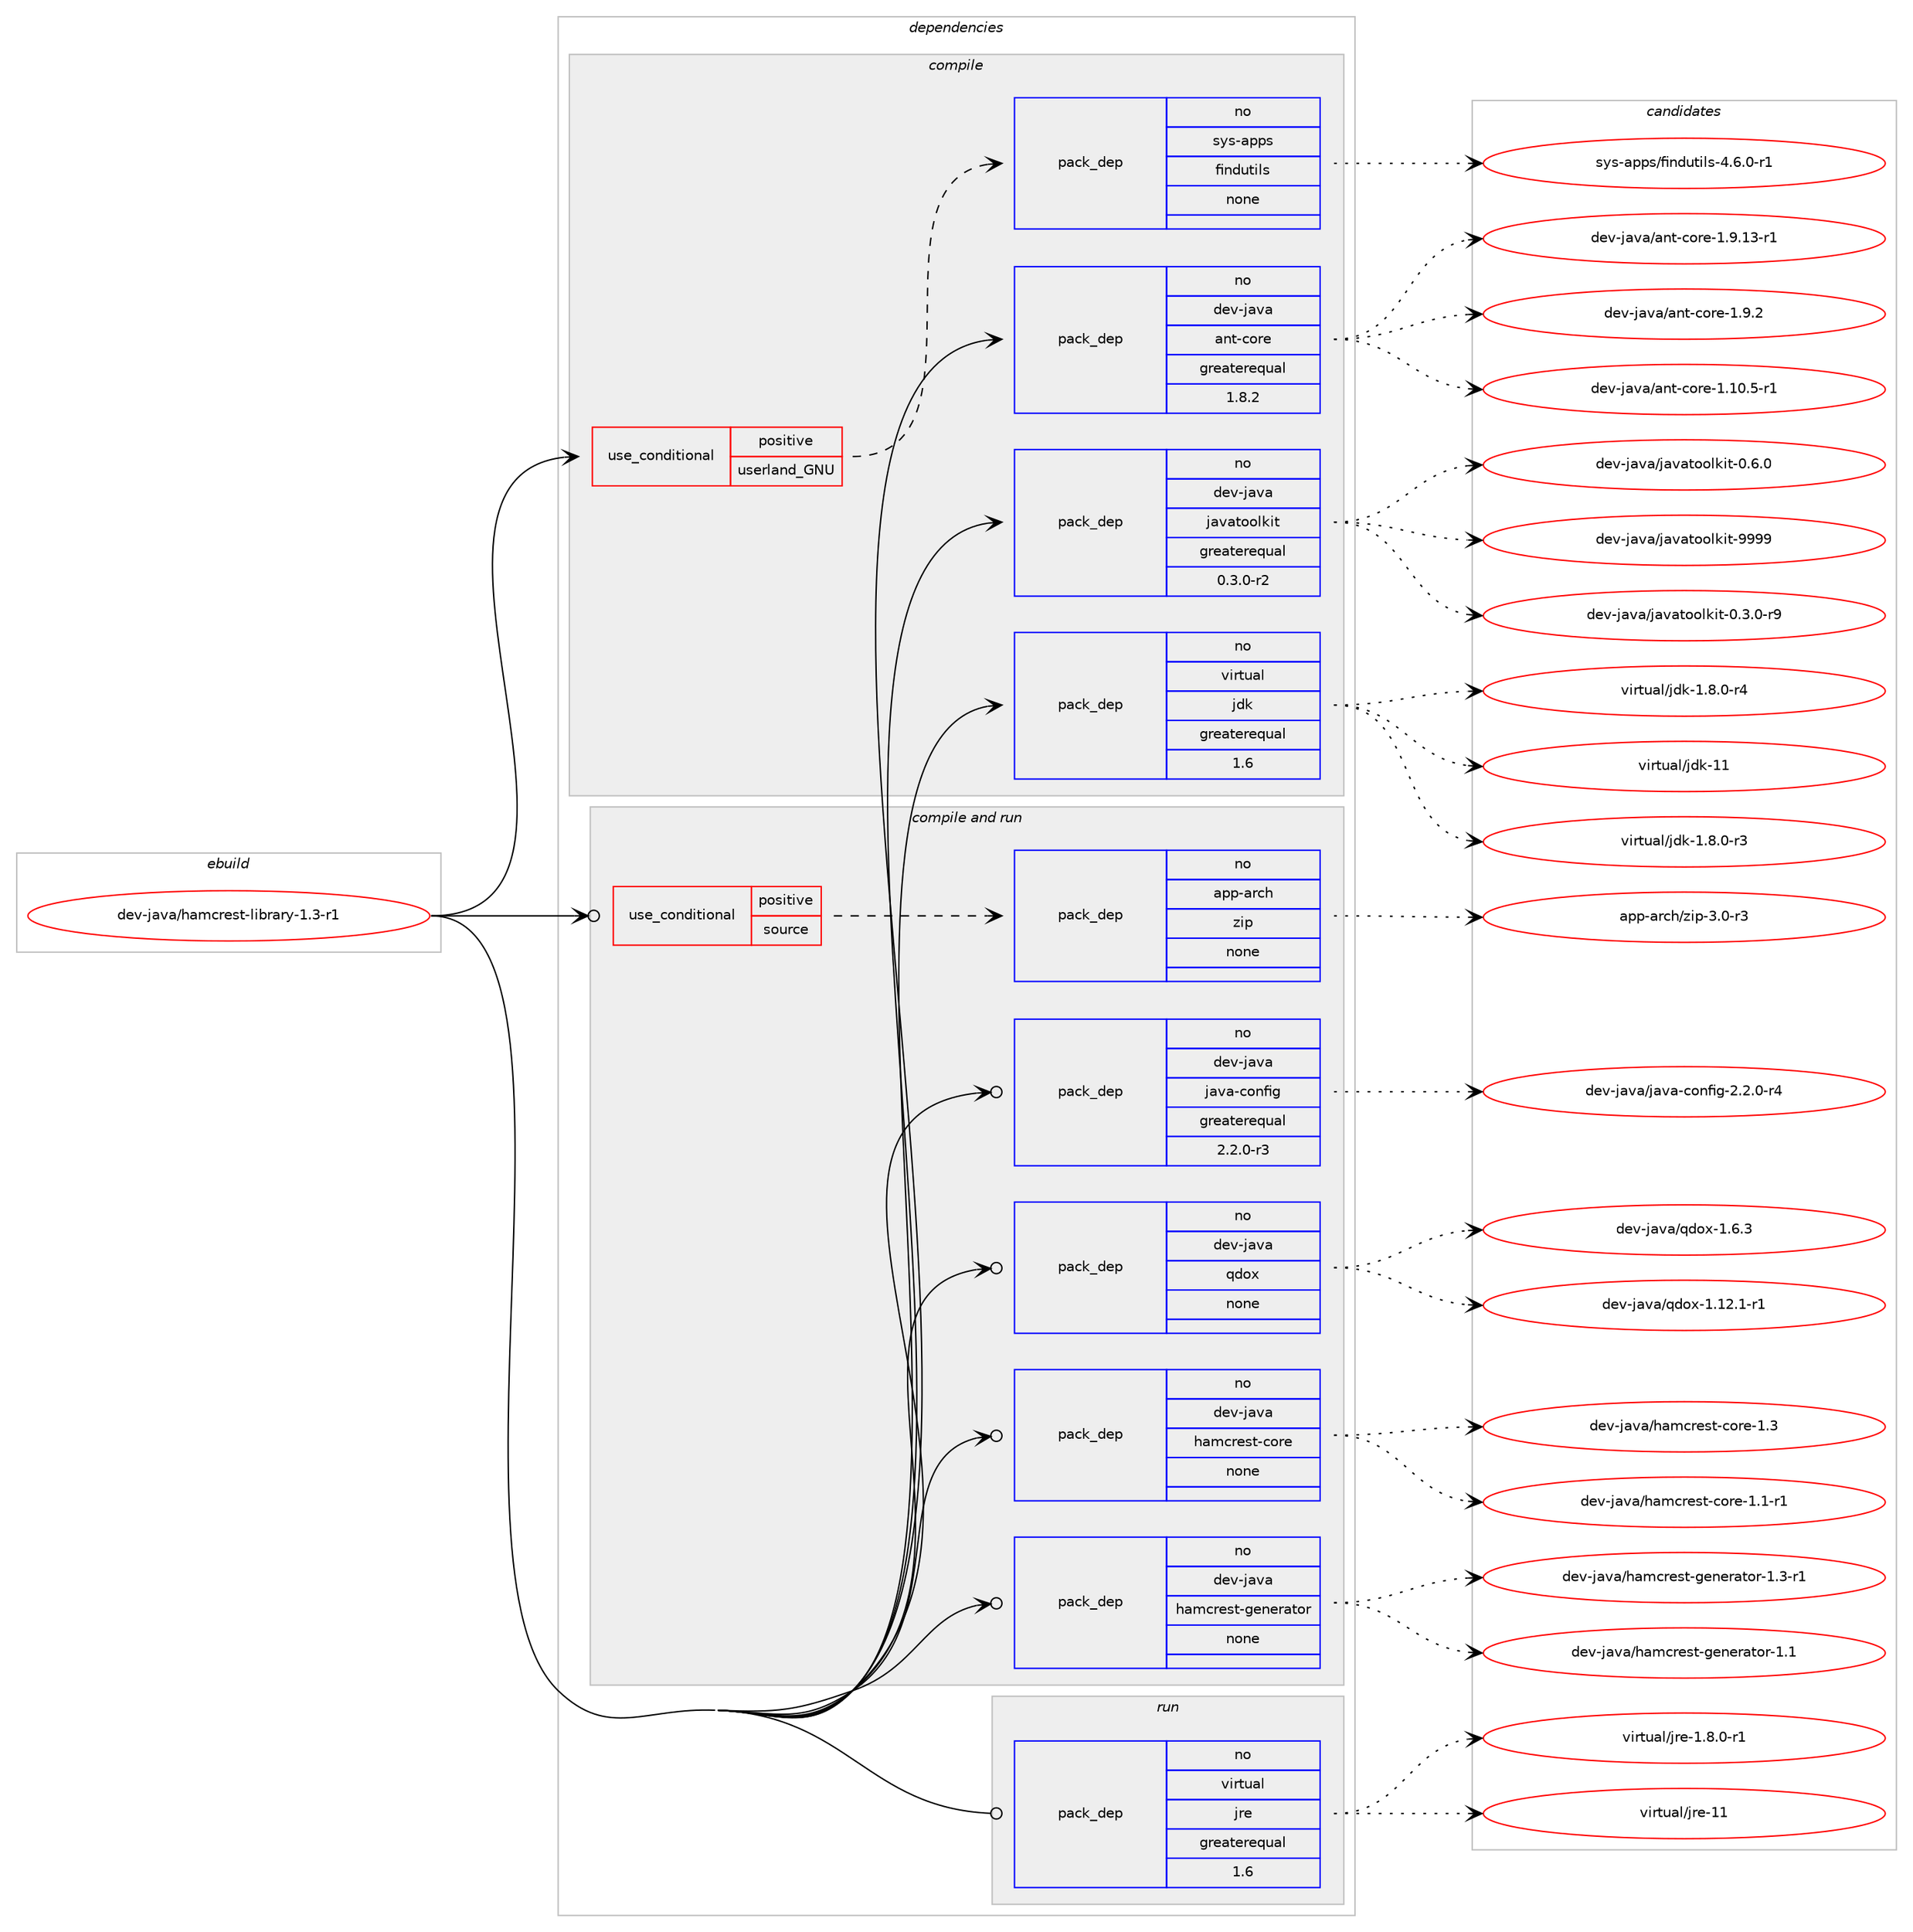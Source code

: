 digraph prolog {

# *************
# Graph options
# *************

newrank=true;
concentrate=true;
compound=true;
graph [rankdir=LR,fontname=Helvetica,fontsize=10,ranksep=1.5];#, ranksep=2.5, nodesep=0.2];
edge  [arrowhead=vee];
node  [fontname=Helvetica,fontsize=10];

# **********
# The ebuild
# **********

subgraph cluster_leftcol {
color=gray;
rank=same;
label=<<i>ebuild</i>>;
id [label="dev-java/hamcrest-library-1.3-r1", color=red, width=4, href="../dev-java/hamcrest-library-1.3-r1.svg"];
}

# ****************
# The dependencies
# ****************

subgraph cluster_midcol {
color=gray;
label=<<i>dependencies</i>>;
subgraph cluster_compile {
fillcolor="#eeeeee";
style=filled;
label=<<i>compile</i>>;
subgraph cond362713 {
dependency1352921 [label=<<TABLE BORDER="0" CELLBORDER="1" CELLSPACING="0" CELLPADDING="4"><TR><TD ROWSPAN="3" CELLPADDING="10">use_conditional</TD></TR><TR><TD>positive</TD></TR><TR><TD>userland_GNU</TD></TR></TABLE>>, shape=none, color=red];
subgraph pack967778 {
dependency1352922 [label=<<TABLE BORDER="0" CELLBORDER="1" CELLSPACING="0" CELLPADDING="4" WIDTH="220"><TR><TD ROWSPAN="6" CELLPADDING="30">pack_dep</TD></TR><TR><TD WIDTH="110">no</TD></TR><TR><TD>sys-apps</TD></TR><TR><TD>findutils</TD></TR><TR><TD>none</TD></TR><TR><TD></TD></TR></TABLE>>, shape=none, color=blue];
}
dependency1352921:e -> dependency1352922:w [weight=20,style="dashed",arrowhead="vee"];
}
id:e -> dependency1352921:w [weight=20,style="solid",arrowhead="vee"];
subgraph pack967779 {
dependency1352923 [label=<<TABLE BORDER="0" CELLBORDER="1" CELLSPACING="0" CELLPADDING="4" WIDTH="220"><TR><TD ROWSPAN="6" CELLPADDING="30">pack_dep</TD></TR><TR><TD WIDTH="110">no</TD></TR><TR><TD>dev-java</TD></TR><TR><TD>ant-core</TD></TR><TR><TD>greaterequal</TD></TR><TR><TD>1.8.2</TD></TR></TABLE>>, shape=none, color=blue];
}
id:e -> dependency1352923:w [weight=20,style="solid",arrowhead="vee"];
subgraph pack967780 {
dependency1352924 [label=<<TABLE BORDER="0" CELLBORDER="1" CELLSPACING="0" CELLPADDING="4" WIDTH="220"><TR><TD ROWSPAN="6" CELLPADDING="30">pack_dep</TD></TR><TR><TD WIDTH="110">no</TD></TR><TR><TD>dev-java</TD></TR><TR><TD>javatoolkit</TD></TR><TR><TD>greaterequal</TD></TR><TR><TD>0.3.0-r2</TD></TR></TABLE>>, shape=none, color=blue];
}
id:e -> dependency1352924:w [weight=20,style="solid",arrowhead="vee"];
subgraph pack967781 {
dependency1352925 [label=<<TABLE BORDER="0" CELLBORDER="1" CELLSPACING="0" CELLPADDING="4" WIDTH="220"><TR><TD ROWSPAN="6" CELLPADDING="30">pack_dep</TD></TR><TR><TD WIDTH="110">no</TD></TR><TR><TD>virtual</TD></TR><TR><TD>jdk</TD></TR><TR><TD>greaterequal</TD></TR><TR><TD>1.6</TD></TR></TABLE>>, shape=none, color=blue];
}
id:e -> dependency1352925:w [weight=20,style="solid",arrowhead="vee"];
}
subgraph cluster_compileandrun {
fillcolor="#eeeeee";
style=filled;
label=<<i>compile and run</i>>;
subgraph cond362714 {
dependency1352926 [label=<<TABLE BORDER="0" CELLBORDER="1" CELLSPACING="0" CELLPADDING="4"><TR><TD ROWSPAN="3" CELLPADDING="10">use_conditional</TD></TR><TR><TD>positive</TD></TR><TR><TD>source</TD></TR></TABLE>>, shape=none, color=red];
subgraph pack967782 {
dependency1352927 [label=<<TABLE BORDER="0" CELLBORDER="1" CELLSPACING="0" CELLPADDING="4" WIDTH="220"><TR><TD ROWSPAN="6" CELLPADDING="30">pack_dep</TD></TR><TR><TD WIDTH="110">no</TD></TR><TR><TD>app-arch</TD></TR><TR><TD>zip</TD></TR><TR><TD>none</TD></TR><TR><TD></TD></TR></TABLE>>, shape=none, color=blue];
}
dependency1352926:e -> dependency1352927:w [weight=20,style="dashed",arrowhead="vee"];
}
id:e -> dependency1352926:w [weight=20,style="solid",arrowhead="odotvee"];
subgraph pack967783 {
dependency1352928 [label=<<TABLE BORDER="0" CELLBORDER="1" CELLSPACING="0" CELLPADDING="4" WIDTH="220"><TR><TD ROWSPAN="6" CELLPADDING="30">pack_dep</TD></TR><TR><TD WIDTH="110">no</TD></TR><TR><TD>dev-java</TD></TR><TR><TD>hamcrest-core</TD></TR><TR><TD>none</TD></TR><TR><TD></TD></TR></TABLE>>, shape=none, color=blue];
}
id:e -> dependency1352928:w [weight=20,style="solid",arrowhead="odotvee"];
subgraph pack967784 {
dependency1352929 [label=<<TABLE BORDER="0" CELLBORDER="1" CELLSPACING="0" CELLPADDING="4" WIDTH="220"><TR><TD ROWSPAN="6" CELLPADDING="30">pack_dep</TD></TR><TR><TD WIDTH="110">no</TD></TR><TR><TD>dev-java</TD></TR><TR><TD>hamcrest-generator</TD></TR><TR><TD>none</TD></TR><TR><TD></TD></TR></TABLE>>, shape=none, color=blue];
}
id:e -> dependency1352929:w [weight=20,style="solid",arrowhead="odotvee"];
subgraph pack967785 {
dependency1352930 [label=<<TABLE BORDER="0" CELLBORDER="1" CELLSPACING="0" CELLPADDING="4" WIDTH="220"><TR><TD ROWSPAN="6" CELLPADDING="30">pack_dep</TD></TR><TR><TD WIDTH="110">no</TD></TR><TR><TD>dev-java</TD></TR><TR><TD>java-config</TD></TR><TR><TD>greaterequal</TD></TR><TR><TD>2.2.0-r3</TD></TR></TABLE>>, shape=none, color=blue];
}
id:e -> dependency1352930:w [weight=20,style="solid",arrowhead="odotvee"];
subgraph pack967786 {
dependency1352931 [label=<<TABLE BORDER="0" CELLBORDER="1" CELLSPACING="0" CELLPADDING="4" WIDTH="220"><TR><TD ROWSPAN="6" CELLPADDING="30">pack_dep</TD></TR><TR><TD WIDTH="110">no</TD></TR><TR><TD>dev-java</TD></TR><TR><TD>qdox</TD></TR><TR><TD>none</TD></TR><TR><TD></TD></TR></TABLE>>, shape=none, color=blue];
}
id:e -> dependency1352931:w [weight=20,style="solid",arrowhead="odotvee"];
}
subgraph cluster_run {
fillcolor="#eeeeee";
style=filled;
label=<<i>run</i>>;
subgraph pack967787 {
dependency1352932 [label=<<TABLE BORDER="0" CELLBORDER="1" CELLSPACING="0" CELLPADDING="4" WIDTH="220"><TR><TD ROWSPAN="6" CELLPADDING="30">pack_dep</TD></TR><TR><TD WIDTH="110">no</TD></TR><TR><TD>virtual</TD></TR><TR><TD>jre</TD></TR><TR><TD>greaterequal</TD></TR><TR><TD>1.6</TD></TR></TABLE>>, shape=none, color=blue];
}
id:e -> dependency1352932:w [weight=20,style="solid",arrowhead="odot"];
}
}

# **************
# The candidates
# **************

subgraph cluster_choices {
rank=same;
color=gray;
label=<<i>candidates</i>>;

subgraph choice967778 {
color=black;
nodesep=1;
choice1151211154597112112115471021051101001171161051081154552465446484511449 [label="sys-apps/findutils-4.6.0-r1", color=red, width=4,href="../sys-apps/findutils-4.6.0-r1.svg"];
dependency1352922:e -> choice1151211154597112112115471021051101001171161051081154552465446484511449:w [style=dotted,weight="100"];
}
subgraph choice967779 {
color=black;
nodesep=1;
choice10010111845106971189747971101164599111114101454946494846534511449 [label="dev-java/ant-core-1.10.5-r1", color=red, width=4,href="../dev-java/ant-core-1.10.5-r1.svg"];
choice10010111845106971189747971101164599111114101454946574649514511449 [label="dev-java/ant-core-1.9.13-r1", color=red, width=4,href="../dev-java/ant-core-1.9.13-r1.svg"];
choice10010111845106971189747971101164599111114101454946574650 [label="dev-java/ant-core-1.9.2", color=red, width=4,href="../dev-java/ant-core-1.9.2.svg"];
dependency1352923:e -> choice10010111845106971189747971101164599111114101454946494846534511449:w [style=dotted,weight="100"];
dependency1352923:e -> choice10010111845106971189747971101164599111114101454946574649514511449:w [style=dotted,weight="100"];
dependency1352923:e -> choice10010111845106971189747971101164599111114101454946574650:w [style=dotted,weight="100"];
}
subgraph choice967780 {
color=black;
nodesep=1;
choice1001011184510697118974710697118971161111111081071051164548465146484511457 [label="dev-java/javatoolkit-0.3.0-r9", color=red, width=4,href="../dev-java/javatoolkit-0.3.0-r9.svg"];
choice100101118451069711897471069711897116111111108107105116454846544648 [label="dev-java/javatoolkit-0.6.0", color=red, width=4,href="../dev-java/javatoolkit-0.6.0.svg"];
choice1001011184510697118974710697118971161111111081071051164557575757 [label="dev-java/javatoolkit-9999", color=red, width=4,href="../dev-java/javatoolkit-9999.svg"];
dependency1352924:e -> choice1001011184510697118974710697118971161111111081071051164548465146484511457:w [style=dotted,weight="100"];
dependency1352924:e -> choice100101118451069711897471069711897116111111108107105116454846544648:w [style=dotted,weight="100"];
dependency1352924:e -> choice1001011184510697118974710697118971161111111081071051164557575757:w [style=dotted,weight="100"];
}
subgraph choice967781 {
color=black;
nodesep=1;
choice11810511411611797108471061001074549465646484511451 [label="virtual/jdk-1.8.0-r3", color=red, width=4,href="../virtual/jdk-1.8.0-r3.svg"];
choice11810511411611797108471061001074549465646484511452 [label="virtual/jdk-1.8.0-r4", color=red, width=4,href="../virtual/jdk-1.8.0-r4.svg"];
choice1181051141161179710847106100107454949 [label="virtual/jdk-11", color=red, width=4,href="../virtual/jdk-11.svg"];
dependency1352925:e -> choice11810511411611797108471061001074549465646484511451:w [style=dotted,weight="100"];
dependency1352925:e -> choice11810511411611797108471061001074549465646484511452:w [style=dotted,weight="100"];
dependency1352925:e -> choice1181051141161179710847106100107454949:w [style=dotted,weight="100"];
}
subgraph choice967782 {
color=black;
nodesep=1;
choice9711211245971149910447122105112455146484511451 [label="app-arch/zip-3.0-r3", color=red, width=4,href="../app-arch/zip-3.0-r3.svg"];
dependency1352927:e -> choice9711211245971149910447122105112455146484511451:w [style=dotted,weight="100"];
}
subgraph choice967783 {
color=black;
nodesep=1;
choice1001011184510697118974710497109991141011151164599111114101454946494511449 [label="dev-java/hamcrest-core-1.1-r1", color=red, width=4,href="../dev-java/hamcrest-core-1.1-r1.svg"];
choice100101118451069711897471049710999114101115116459911111410145494651 [label="dev-java/hamcrest-core-1.3", color=red, width=4,href="../dev-java/hamcrest-core-1.3.svg"];
dependency1352928:e -> choice1001011184510697118974710497109991141011151164599111114101454946494511449:w [style=dotted,weight="100"];
dependency1352928:e -> choice100101118451069711897471049710999114101115116459911111410145494651:w [style=dotted,weight="100"];
}
subgraph choice967784 {
color=black;
nodesep=1;
choice100101118451069711897471049710999114101115116451031011101011149711611111445494649 [label="dev-java/hamcrest-generator-1.1", color=red, width=4,href="../dev-java/hamcrest-generator-1.1.svg"];
choice1001011184510697118974710497109991141011151164510310111010111497116111114454946514511449 [label="dev-java/hamcrest-generator-1.3-r1", color=red, width=4,href="../dev-java/hamcrest-generator-1.3-r1.svg"];
dependency1352929:e -> choice100101118451069711897471049710999114101115116451031011101011149711611111445494649:w [style=dotted,weight="100"];
dependency1352929:e -> choice1001011184510697118974710497109991141011151164510310111010111497116111114454946514511449:w [style=dotted,weight="100"];
}
subgraph choice967785 {
color=black;
nodesep=1;
choice10010111845106971189747106971189745991111101021051034550465046484511452 [label="dev-java/java-config-2.2.0-r4", color=red, width=4,href="../dev-java/java-config-2.2.0-r4.svg"];
dependency1352930:e -> choice10010111845106971189747106971189745991111101021051034550465046484511452:w [style=dotted,weight="100"];
}
subgraph choice967786 {
color=black;
nodesep=1;
choice10010111845106971189747113100111120454946495046494511449 [label="dev-java/qdox-1.12.1-r1", color=red, width=4,href="../dev-java/qdox-1.12.1-r1.svg"];
choice10010111845106971189747113100111120454946544651 [label="dev-java/qdox-1.6.3", color=red, width=4,href="../dev-java/qdox-1.6.3.svg"];
dependency1352931:e -> choice10010111845106971189747113100111120454946495046494511449:w [style=dotted,weight="100"];
dependency1352931:e -> choice10010111845106971189747113100111120454946544651:w [style=dotted,weight="100"];
}
subgraph choice967787 {
color=black;
nodesep=1;
choice11810511411611797108471061141014549465646484511449 [label="virtual/jre-1.8.0-r1", color=red, width=4,href="../virtual/jre-1.8.0-r1.svg"];
choice1181051141161179710847106114101454949 [label="virtual/jre-11", color=red, width=4,href="../virtual/jre-11.svg"];
dependency1352932:e -> choice11810511411611797108471061141014549465646484511449:w [style=dotted,weight="100"];
dependency1352932:e -> choice1181051141161179710847106114101454949:w [style=dotted,weight="100"];
}
}

}
